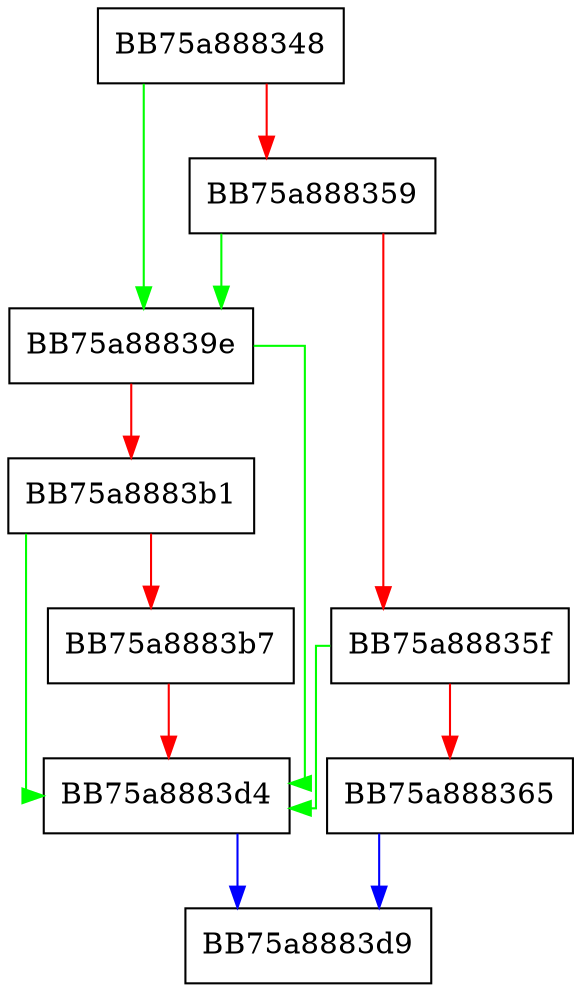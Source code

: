 digraph kernel_set_callback {
  node [shape="box"];
  graph [splines=ortho];
  BB75a888348 -> BB75a88839e [color="green"];
  BB75a888348 -> BB75a888359 [color="red"];
  BB75a888359 -> BB75a88839e [color="green"];
  BB75a888359 -> BB75a88835f [color="red"];
  BB75a88835f -> BB75a8883d4 [color="green"];
  BB75a88835f -> BB75a888365 [color="red"];
  BB75a888365 -> BB75a8883d9 [color="blue"];
  BB75a88839e -> BB75a8883d4 [color="green"];
  BB75a88839e -> BB75a8883b1 [color="red"];
  BB75a8883b1 -> BB75a8883d4 [color="green"];
  BB75a8883b1 -> BB75a8883b7 [color="red"];
  BB75a8883b7 -> BB75a8883d4 [color="red"];
  BB75a8883d4 -> BB75a8883d9 [color="blue"];
}